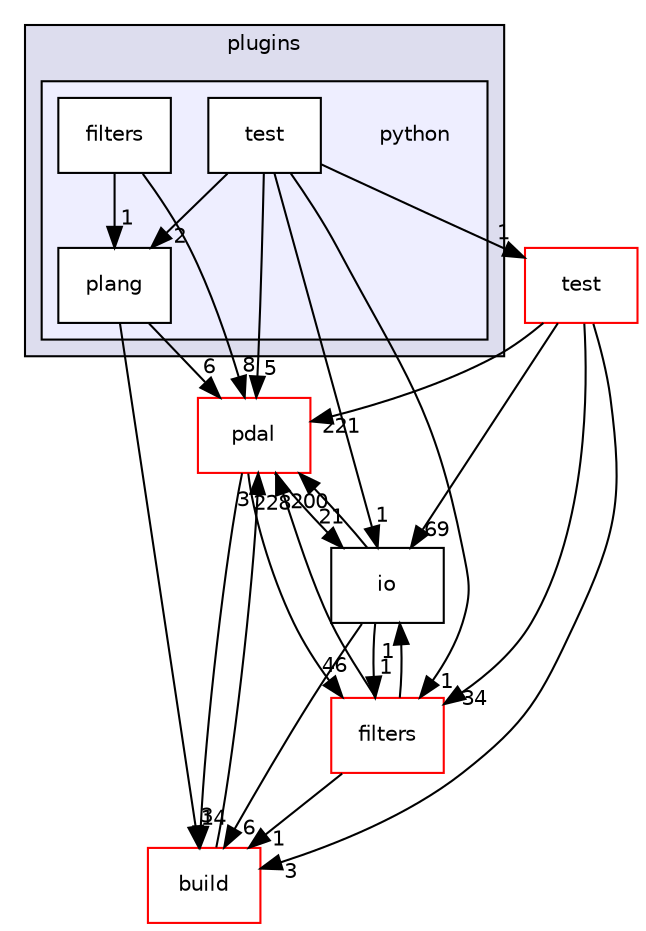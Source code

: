 digraph "pdal/plugins/python" {
  compound=true
  node [ fontsize="10", fontname="Helvetica"];
  edge [ labelfontsize="10", labelfontname="Helvetica"];
  subgraph clusterdir_afa3ef11413a136c9ba1f7af288efe0d {
    graph [ bgcolor="#ddddee", pencolor="black", label="plugins" fontname="Helvetica", fontsize="10", URL="dir_afa3ef11413a136c9ba1f7af288efe0d.html"]
  subgraph clusterdir_b70b6c0de9b6d71740dcbb8e92be8dd5 {
    graph [ bgcolor="#eeeeff", pencolor="black", label="" URL="dir_b70b6c0de9b6d71740dcbb8e92be8dd5.html"];
    dir_b70b6c0de9b6d71740dcbb8e92be8dd5 [shape=plaintext label="python"];
    dir_63f294d34f96d49739d922ed73074996 [shape=box label="filters" color="black" fillcolor="white" style="filled" URL="dir_63f294d34f96d49739d922ed73074996.html"];
    dir_33440c3653ad722e2d3e34650b6d639e [shape=box label="plang" color="black" fillcolor="white" style="filled" URL="dir_33440c3653ad722e2d3e34650b6d639e.html"];
    dir_62dadcf2e7a19c99562abb4ec1d9d372 [shape=box label="test" color="black" fillcolor="white" style="filled" URL="dir_62dadcf2e7a19c99562abb4ec1d9d372.html"];
  }
  }
  dir_37e2adedb6e706efcbfadb5213756005 [shape=box label="pdal" fillcolor="white" style="filled" color="red" URL="dir_37e2adedb6e706efcbfadb5213756005.html"];
  dir_88aa5027650279860e272a4a9998da6e [shape=box label="test" fillcolor="white" style="filled" color="red" URL="dir_88aa5027650279860e272a4a9998da6e.html"];
  dir_58d97b97570bab8e4f5aca2d6cc8ee64 [shape=box label="build" fillcolor="white" style="filled" color="red" URL="dir_58d97b97570bab8e4f5aca2d6cc8ee64.html"];
  dir_1d5bbadd870fe047ff237b24e55617ae [shape=box label="io" URL="dir_1d5bbadd870fe047ff237b24e55617ae.html"];
  dir_9348238a26585a7e0b208544997ebe2f [shape=box label="filters" fillcolor="white" style="filled" color="red" URL="dir_9348238a26585a7e0b208544997ebe2f.html"];
  dir_37e2adedb6e706efcbfadb5213756005->dir_58d97b97570bab8e4f5aca2d6cc8ee64 [headlabel="14", labeldistance=1.5 headhref="dir_000050_000002.html"];
  dir_37e2adedb6e706efcbfadb5213756005->dir_1d5bbadd870fe047ff237b24e55617ae [headlabel="21", labeldistance=1.5 headhref="dir_000050_000044.html"];
  dir_37e2adedb6e706efcbfadb5213756005->dir_9348238a26585a7e0b208544997ebe2f [headlabel="46", labeldistance=1.5 headhref="dir_000050_000042.html"];
  dir_62dadcf2e7a19c99562abb4ec1d9d372->dir_37e2adedb6e706efcbfadb5213756005 [headlabel="5", labeldistance=1.5 headhref="dir_000100_000050.html"];
  dir_62dadcf2e7a19c99562abb4ec1d9d372->dir_88aa5027650279860e272a4a9998da6e [headlabel="1", labeldistance=1.5 headhref="dir_000100_000012.html"];
  dir_62dadcf2e7a19c99562abb4ec1d9d372->dir_1d5bbadd870fe047ff237b24e55617ae [headlabel="1", labeldistance=1.5 headhref="dir_000100_000044.html"];
  dir_62dadcf2e7a19c99562abb4ec1d9d372->dir_9348238a26585a7e0b208544997ebe2f [headlabel="1", labeldistance=1.5 headhref="dir_000100_000042.html"];
  dir_62dadcf2e7a19c99562abb4ec1d9d372->dir_33440c3653ad722e2d3e34650b6d639e [headlabel="2", labeldistance=1.5 headhref="dir_000100_000073.html"];
  dir_88aa5027650279860e272a4a9998da6e->dir_37e2adedb6e706efcbfadb5213756005 [headlabel="221", labeldistance=1.5 headhref="dir_000012_000050.html"];
  dir_88aa5027650279860e272a4a9998da6e->dir_58d97b97570bab8e4f5aca2d6cc8ee64 [headlabel="3", labeldistance=1.5 headhref="dir_000012_000002.html"];
  dir_88aa5027650279860e272a4a9998da6e->dir_1d5bbadd870fe047ff237b24e55617ae [headlabel="69", labeldistance=1.5 headhref="dir_000012_000044.html"];
  dir_88aa5027650279860e272a4a9998da6e->dir_9348238a26585a7e0b208544997ebe2f [headlabel="34", labeldistance=1.5 headhref="dir_000012_000042.html"];
  dir_58d97b97570bab8e4f5aca2d6cc8ee64->dir_37e2adedb6e706efcbfadb5213756005 [headlabel="3", labeldistance=1.5 headhref="dir_000002_000050.html"];
  dir_63f294d34f96d49739d922ed73074996->dir_37e2adedb6e706efcbfadb5213756005 [headlabel="8", labeldistance=1.5 headhref="dir_000099_000050.html"];
  dir_63f294d34f96d49739d922ed73074996->dir_33440c3653ad722e2d3e34650b6d639e [headlabel="1", labeldistance=1.5 headhref="dir_000099_000073.html"];
  dir_1d5bbadd870fe047ff237b24e55617ae->dir_37e2adedb6e706efcbfadb5213756005 [headlabel="200", labeldistance=1.5 headhref="dir_000044_000050.html"];
  dir_1d5bbadd870fe047ff237b24e55617ae->dir_58d97b97570bab8e4f5aca2d6cc8ee64 [headlabel="6", labeldistance=1.5 headhref="dir_000044_000002.html"];
  dir_1d5bbadd870fe047ff237b24e55617ae->dir_9348238a26585a7e0b208544997ebe2f [headlabel="1", labeldistance=1.5 headhref="dir_000044_000042.html"];
  dir_9348238a26585a7e0b208544997ebe2f->dir_37e2adedb6e706efcbfadb5213756005 [headlabel="228", labeldistance=1.5 headhref="dir_000042_000050.html"];
  dir_9348238a26585a7e0b208544997ebe2f->dir_58d97b97570bab8e4f5aca2d6cc8ee64 [headlabel="1", labeldistance=1.5 headhref="dir_000042_000002.html"];
  dir_9348238a26585a7e0b208544997ebe2f->dir_1d5bbadd870fe047ff237b24e55617ae [headlabel="1", labeldistance=1.5 headhref="dir_000042_000044.html"];
  dir_33440c3653ad722e2d3e34650b6d639e->dir_37e2adedb6e706efcbfadb5213756005 [headlabel="6", labeldistance=1.5 headhref="dir_000073_000050.html"];
  dir_33440c3653ad722e2d3e34650b6d639e->dir_58d97b97570bab8e4f5aca2d6cc8ee64 [headlabel="3", labeldistance=1.5 headhref="dir_000073_000002.html"];
}
